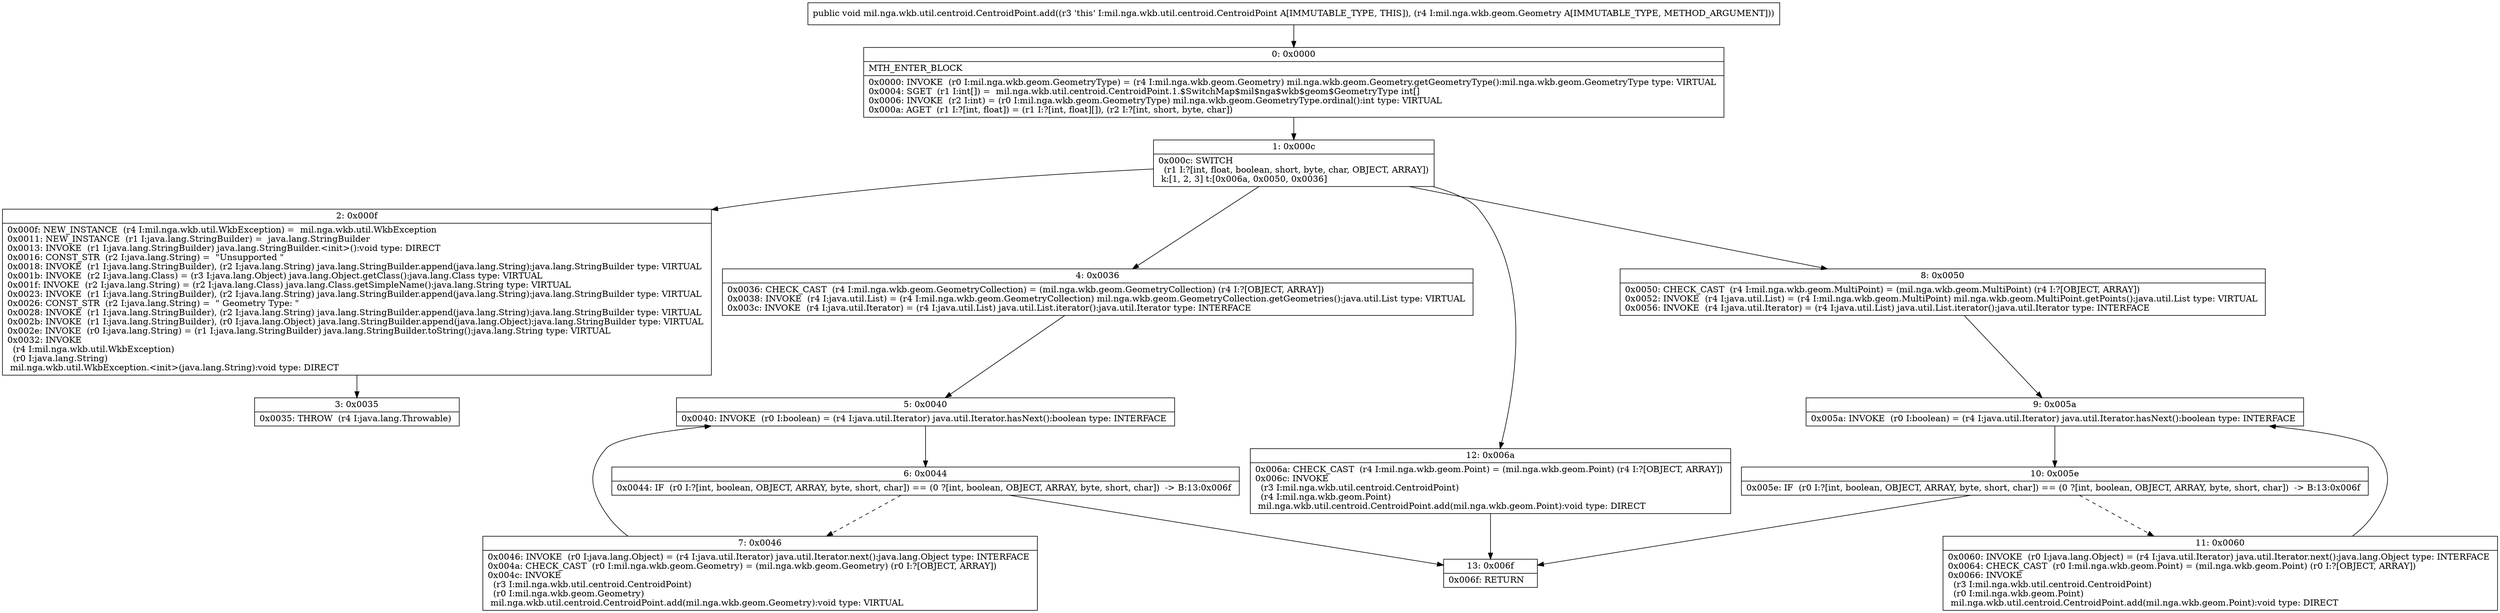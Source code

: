 digraph "CFG formil.nga.wkb.util.centroid.CentroidPoint.add(Lmil\/nga\/wkb\/geom\/Geometry;)V" {
Node_0 [shape=record,label="{0\:\ 0x0000|MTH_ENTER_BLOCK\l|0x0000: INVOKE  (r0 I:mil.nga.wkb.geom.GeometryType) = (r4 I:mil.nga.wkb.geom.Geometry) mil.nga.wkb.geom.Geometry.getGeometryType():mil.nga.wkb.geom.GeometryType type: VIRTUAL \l0x0004: SGET  (r1 I:int[]) =  mil.nga.wkb.util.centroid.CentroidPoint.1.$SwitchMap$mil$nga$wkb$geom$GeometryType int[] \l0x0006: INVOKE  (r2 I:int) = (r0 I:mil.nga.wkb.geom.GeometryType) mil.nga.wkb.geom.GeometryType.ordinal():int type: VIRTUAL \l0x000a: AGET  (r1 I:?[int, float]) = (r1 I:?[int, float][]), (r2 I:?[int, short, byte, char]) \l}"];
Node_1 [shape=record,label="{1\:\ 0x000c|0x000c: SWITCH  \l  (r1 I:?[int, float, boolean, short, byte, char, OBJECT, ARRAY])\l k:[1, 2, 3] t:[0x006a, 0x0050, 0x0036] \l}"];
Node_2 [shape=record,label="{2\:\ 0x000f|0x000f: NEW_INSTANCE  (r4 I:mil.nga.wkb.util.WkbException) =  mil.nga.wkb.util.WkbException \l0x0011: NEW_INSTANCE  (r1 I:java.lang.StringBuilder) =  java.lang.StringBuilder \l0x0013: INVOKE  (r1 I:java.lang.StringBuilder) java.lang.StringBuilder.\<init\>():void type: DIRECT \l0x0016: CONST_STR  (r2 I:java.lang.String) =  \"Unsupported \" \l0x0018: INVOKE  (r1 I:java.lang.StringBuilder), (r2 I:java.lang.String) java.lang.StringBuilder.append(java.lang.String):java.lang.StringBuilder type: VIRTUAL \l0x001b: INVOKE  (r2 I:java.lang.Class) = (r3 I:java.lang.Object) java.lang.Object.getClass():java.lang.Class type: VIRTUAL \l0x001f: INVOKE  (r2 I:java.lang.String) = (r2 I:java.lang.Class) java.lang.Class.getSimpleName():java.lang.String type: VIRTUAL \l0x0023: INVOKE  (r1 I:java.lang.StringBuilder), (r2 I:java.lang.String) java.lang.StringBuilder.append(java.lang.String):java.lang.StringBuilder type: VIRTUAL \l0x0026: CONST_STR  (r2 I:java.lang.String) =  \" Geometry Type: \" \l0x0028: INVOKE  (r1 I:java.lang.StringBuilder), (r2 I:java.lang.String) java.lang.StringBuilder.append(java.lang.String):java.lang.StringBuilder type: VIRTUAL \l0x002b: INVOKE  (r1 I:java.lang.StringBuilder), (r0 I:java.lang.Object) java.lang.StringBuilder.append(java.lang.Object):java.lang.StringBuilder type: VIRTUAL \l0x002e: INVOKE  (r0 I:java.lang.String) = (r1 I:java.lang.StringBuilder) java.lang.StringBuilder.toString():java.lang.String type: VIRTUAL \l0x0032: INVOKE  \l  (r4 I:mil.nga.wkb.util.WkbException)\l  (r0 I:java.lang.String)\l mil.nga.wkb.util.WkbException.\<init\>(java.lang.String):void type: DIRECT \l}"];
Node_3 [shape=record,label="{3\:\ 0x0035|0x0035: THROW  (r4 I:java.lang.Throwable) \l}"];
Node_4 [shape=record,label="{4\:\ 0x0036|0x0036: CHECK_CAST  (r4 I:mil.nga.wkb.geom.GeometryCollection) = (mil.nga.wkb.geom.GeometryCollection) (r4 I:?[OBJECT, ARRAY]) \l0x0038: INVOKE  (r4 I:java.util.List) = (r4 I:mil.nga.wkb.geom.GeometryCollection) mil.nga.wkb.geom.GeometryCollection.getGeometries():java.util.List type: VIRTUAL \l0x003c: INVOKE  (r4 I:java.util.Iterator) = (r4 I:java.util.List) java.util.List.iterator():java.util.Iterator type: INTERFACE \l}"];
Node_5 [shape=record,label="{5\:\ 0x0040|0x0040: INVOKE  (r0 I:boolean) = (r4 I:java.util.Iterator) java.util.Iterator.hasNext():boolean type: INTERFACE \l}"];
Node_6 [shape=record,label="{6\:\ 0x0044|0x0044: IF  (r0 I:?[int, boolean, OBJECT, ARRAY, byte, short, char]) == (0 ?[int, boolean, OBJECT, ARRAY, byte, short, char])  \-\> B:13:0x006f \l}"];
Node_7 [shape=record,label="{7\:\ 0x0046|0x0046: INVOKE  (r0 I:java.lang.Object) = (r4 I:java.util.Iterator) java.util.Iterator.next():java.lang.Object type: INTERFACE \l0x004a: CHECK_CAST  (r0 I:mil.nga.wkb.geom.Geometry) = (mil.nga.wkb.geom.Geometry) (r0 I:?[OBJECT, ARRAY]) \l0x004c: INVOKE  \l  (r3 I:mil.nga.wkb.util.centroid.CentroidPoint)\l  (r0 I:mil.nga.wkb.geom.Geometry)\l mil.nga.wkb.util.centroid.CentroidPoint.add(mil.nga.wkb.geom.Geometry):void type: VIRTUAL \l}"];
Node_8 [shape=record,label="{8\:\ 0x0050|0x0050: CHECK_CAST  (r4 I:mil.nga.wkb.geom.MultiPoint) = (mil.nga.wkb.geom.MultiPoint) (r4 I:?[OBJECT, ARRAY]) \l0x0052: INVOKE  (r4 I:java.util.List) = (r4 I:mil.nga.wkb.geom.MultiPoint) mil.nga.wkb.geom.MultiPoint.getPoints():java.util.List type: VIRTUAL \l0x0056: INVOKE  (r4 I:java.util.Iterator) = (r4 I:java.util.List) java.util.List.iterator():java.util.Iterator type: INTERFACE \l}"];
Node_9 [shape=record,label="{9\:\ 0x005a|0x005a: INVOKE  (r0 I:boolean) = (r4 I:java.util.Iterator) java.util.Iterator.hasNext():boolean type: INTERFACE \l}"];
Node_10 [shape=record,label="{10\:\ 0x005e|0x005e: IF  (r0 I:?[int, boolean, OBJECT, ARRAY, byte, short, char]) == (0 ?[int, boolean, OBJECT, ARRAY, byte, short, char])  \-\> B:13:0x006f \l}"];
Node_11 [shape=record,label="{11\:\ 0x0060|0x0060: INVOKE  (r0 I:java.lang.Object) = (r4 I:java.util.Iterator) java.util.Iterator.next():java.lang.Object type: INTERFACE \l0x0064: CHECK_CAST  (r0 I:mil.nga.wkb.geom.Point) = (mil.nga.wkb.geom.Point) (r0 I:?[OBJECT, ARRAY]) \l0x0066: INVOKE  \l  (r3 I:mil.nga.wkb.util.centroid.CentroidPoint)\l  (r0 I:mil.nga.wkb.geom.Point)\l mil.nga.wkb.util.centroid.CentroidPoint.add(mil.nga.wkb.geom.Point):void type: DIRECT \l}"];
Node_12 [shape=record,label="{12\:\ 0x006a|0x006a: CHECK_CAST  (r4 I:mil.nga.wkb.geom.Point) = (mil.nga.wkb.geom.Point) (r4 I:?[OBJECT, ARRAY]) \l0x006c: INVOKE  \l  (r3 I:mil.nga.wkb.util.centroid.CentroidPoint)\l  (r4 I:mil.nga.wkb.geom.Point)\l mil.nga.wkb.util.centroid.CentroidPoint.add(mil.nga.wkb.geom.Point):void type: DIRECT \l}"];
Node_13 [shape=record,label="{13\:\ 0x006f|0x006f: RETURN   \l}"];
MethodNode[shape=record,label="{public void mil.nga.wkb.util.centroid.CentroidPoint.add((r3 'this' I:mil.nga.wkb.util.centroid.CentroidPoint A[IMMUTABLE_TYPE, THIS]), (r4 I:mil.nga.wkb.geom.Geometry A[IMMUTABLE_TYPE, METHOD_ARGUMENT])) }"];
MethodNode -> Node_0;
Node_0 -> Node_1;
Node_1 -> Node_2;
Node_1 -> Node_4;
Node_1 -> Node_8;
Node_1 -> Node_12;
Node_2 -> Node_3;
Node_4 -> Node_5;
Node_5 -> Node_6;
Node_6 -> Node_7[style=dashed];
Node_6 -> Node_13;
Node_7 -> Node_5;
Node_8 -> Node_9;
Node_9 -> Node_10;
Node_10 -> Node_11[style=dashed];
Node_10 -> Node_13;
Node_11 -> Node_9;
Node_12 -> Node_13;
}

